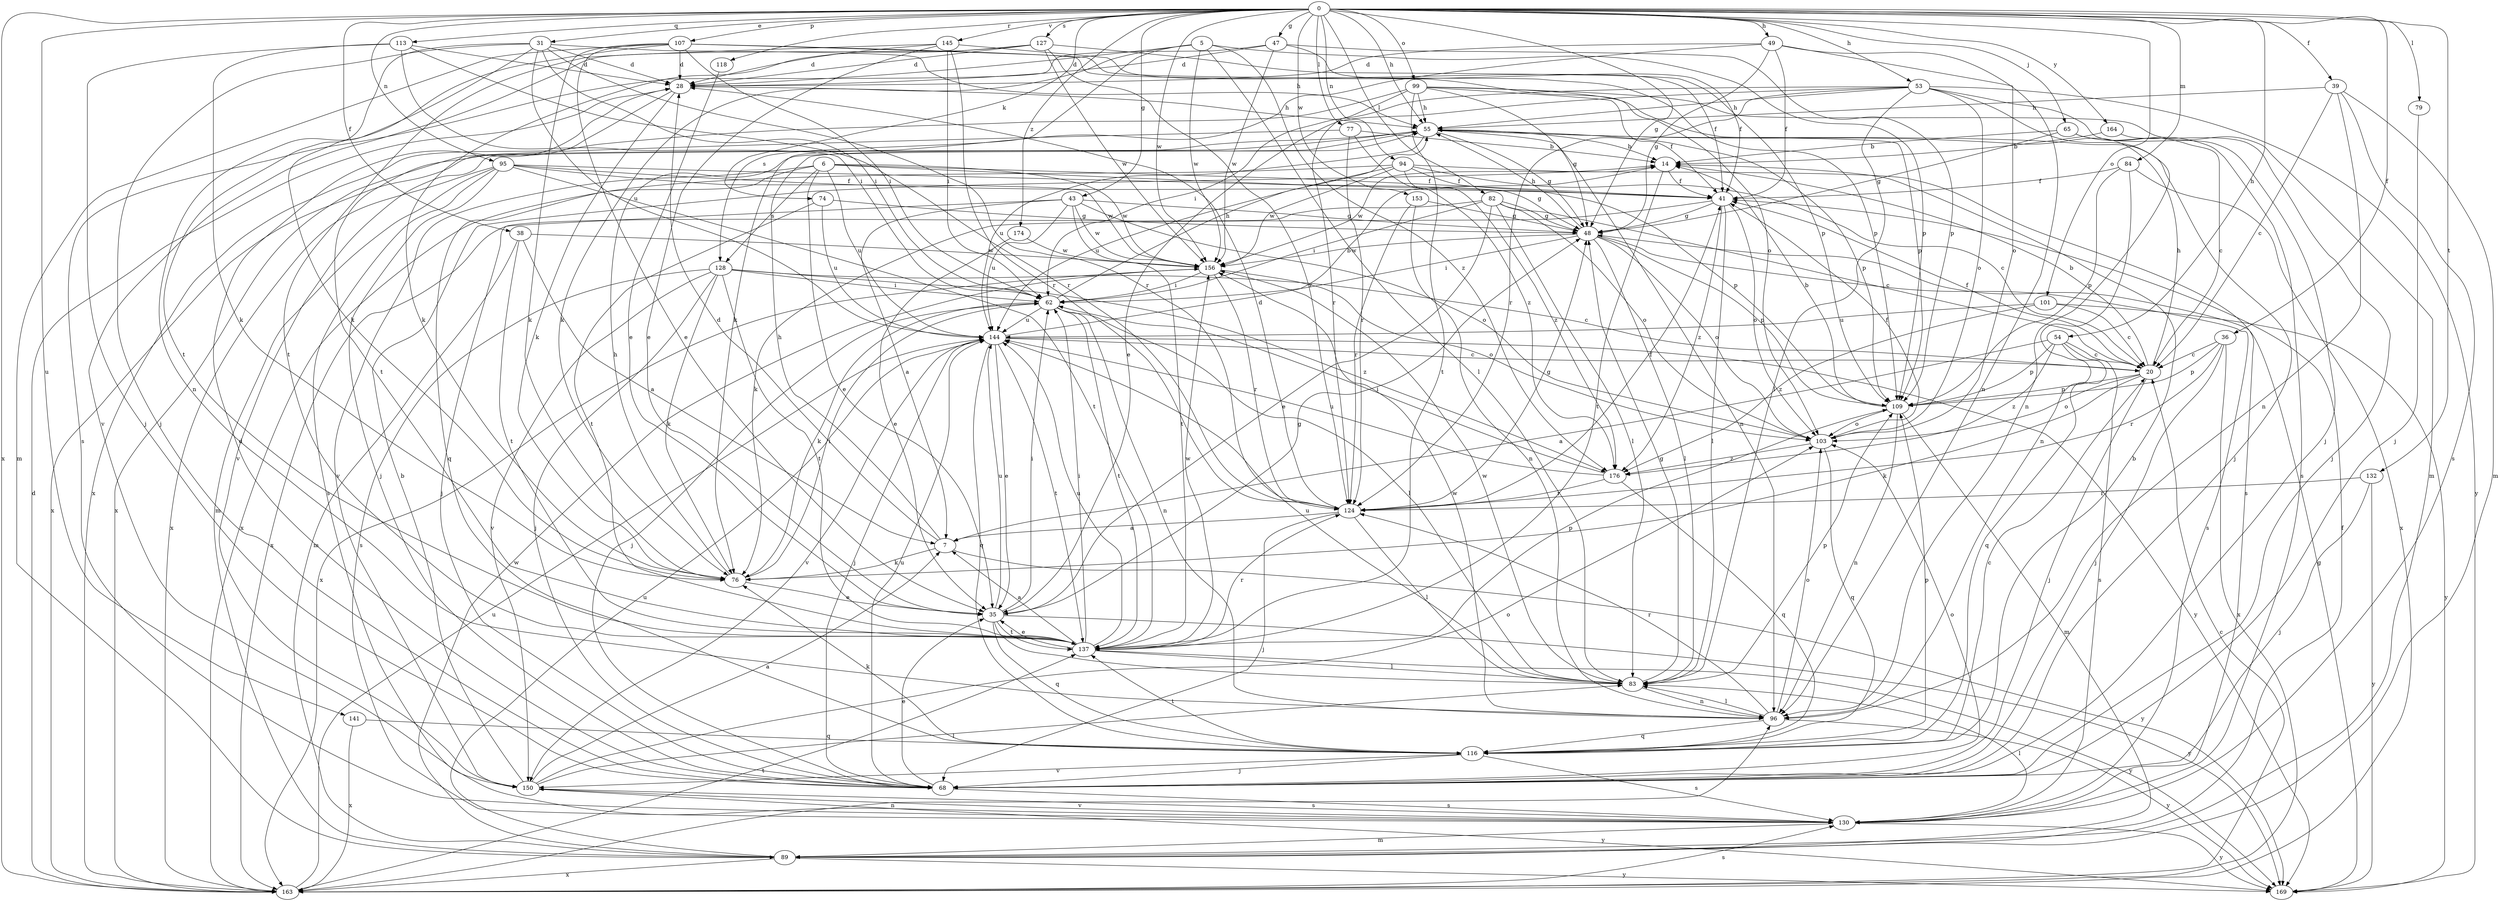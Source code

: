 strict digraph  {
0;
5;
6;
7;
14;
20;
28;
31;
35;
36;
38;
39;
41;
43;
47;
48;
49;
53;
54;
55;
62;
65;
68;
74;
76;
77;
79;
82;
83;
84;
89;
94;
95;
96;
99;
101;
103;
107;
109;
113;
116;
118;
124;
127;
128;
130;
132;
137;
141;
144;
145;
150;
153;
156;
163;
164;
169;
174;
176;
0 -> 31  [label=e];
0 -> 36  [label=f];
0 -> 38  [label=f];
0 -> 39  [label=f];
0 -> 43  [label=g];
0 -> 47  [label=g];
0 -> 48  [label=g];
0 -> 49  [label=h];
0 -> 53  [label=h];
0 -> 54  [label=h];
0 -> 55  [label=h];
0 -> 65  [label=j];
0 -> 74  [label=k];
0 -> 77  [label=l];
0 -> 79  [label=l];
0 -> 82  [label=l];
0 -> 84  [label=m];
0 -> 94  [label=n];
0 -> 95  [label=n];
0 -> 99  [label=o];
0 -> 101  [label=o];
0 -> 107  [label=p];
0 -> 113  [label=q];
0 -> 118  [label=r];
0 -> 127  [label=s];
0 -> 132  [label=t];
0 -> 141  [label=u];
0 -> 145  [label=v];
0 -> 153  [label=w];
0 -> 156  [label=w];
0 -> 163  [label=x];
0 -> 164  [label=y];
0 -> 174  [label=z];
5 -> 28  [label=d];
5 -> 76  [label=k];
5 -> 83  [label=l];
5 -> 109  [label=p];
5 -> 128  [label=s];
5 -> 156  [label=w];
5 -> 176  [label=z];
6 -> 35  [label=e];
6 -> 41  [label=f];
6 -> 48  [label=g];
6 -> 116  [label=q];
6 -> 128  [label=s];
6 -> 144  [label=u];
6 -> 150  [label=v];
6 -> 156  [label=w];
7 -> 28  [label=d];
7 -> 55  [label=h];
7 -> 76  [label=k];
7 -> 169  [label=y];
14 -> 41  [label=f];
14 -> 137  [label=t];
14 -> 156  [label=w];
20 -> 14  [label=b];
20 -> 41  [label=f];
20 -> 55  [label=h];
20 -> 68  [label=j];
20 -> 76  [label=k];
20 -> 103  [label=o];
20 -> 109  [label=p];
28 -> 55  [label=h];
28 -> 76  [label=k];
28 -> 137  [label=t];
31 -> 28  [label=d];
31 -> 55  [label=h];
31 -> 62  [label=i];
31 -> 68  [label=j];
31 -> 76  [label=k];
31 -> 124  [label=r];
31 -> 137  [label=t];
31 -> 144  [label=u];
35 -> 48  [label=g];
35 -> 62  [label=i];
35 -> 83  [label=l];
35 -> 116  [label=q];
35 -> 137  [label=t];
35 -> 144  [label=u];
35 -> 169  [label=y];
36 -> 20  [label=c];
36 -> 68  [label=j];
36 -> 109  [label=p];
36 -> 124  [label=r];
36 -> 163  [label=x];
38 -> 7  [label=a];
38 -> 89  [label=m];
38 -> 137  [label=t];
38 -> 156  [label=w];
39 -> 20  [label=c];
39 -> 55  [label=h];
39 -> 89  [label=m];
39 -> 96  [label=n];
39 -> 130  [label=s];
41 -> 48  [label=g];
41 -> 76  [label=k];
41 -> 83  [label=l];
41 -> 103  [label=o];
41 -> 176  [label=z];
43 -> 7  [label=a];
43 -> 48  [label=g];
43 -> 68  [label=j];
43 -> 103  [label=o];
43 -> 137  [label=t];
43 -> 144  [label=u];
43 -> 156  [label=w];
47 -> 28  [label=d];
47 -> 41  [label=f];
47 -> 109  [label=p];
47 -> 130  [label=s];
47 -> 156  [label=w];
48 -> 55  [label=h];
48 -> 62  [label=i];
48 -> 83  [label=l];
48 -> 103  [label=o];
48 -> 109  [label=p];
48 -> 130  [label=s];
48 -> 156  [label=w];
49 -> 28  [label=d];
49 -> 41  [label=f];
49 -> 48  [label=g];
49 -> 76  [label=k];
49 -> 96  [label=n];
49 -> 103  [label=o];
53 -> 35  [label=e];
53 -> 55  [label=h];
53 -> 62  [label=i];
53 -> 68  [label=j];
53 -> 83  [label=l];
53 -> 96  [label=n];
53 -> 103  [label=o];
53 -> 124  [label=r];
53 -> 169  [label=y];
54 -> 7  [label=a];
54 -> 20  [label=c];
54 -> 109  [label=p];
54 -> 116  [label=q];
54 -> 130  [label=s];
54 -> 176  [label=z];
55 -> 14  [label=b];
55 -> 48  [label=g];
55 -> 68  [label=j];
55 -> 96  [label=n];
55 -> 109  [label=p];
55 -> 144  [label=u];
55 -> 150  [label=v];
55 -> 163  [label=x];
62 -> 55  [label=h];
62 -> 68  [label=j];
62 -> 76  [label=k];
62 -> 83  [label=l];
62 -> 96  [label=n];
62 -> 137  [label=t];
62 -> 144  [label=u];
65 -> 14  [label=b];
65 -> 20  [label=c];
65 -> 48  [label=g];
65 -> 130  [label=s];
68 -> 28  [label=d];
68 -> 35  [label=e];
68 -> 103  [label=o];
68 -> 130  [label=s];
68 -> 144  [label=u];
74 -> 48  [label=g];
74 -> 137  [label=t];
74 -> 144  [label=u];
76 -> 35  [label=e];
76 -> 55  [label=h];
76 -> 62  [label=i];
77 -> 14  [label=b];
77 -> 124  [label=r];
77 -> 163  [label=x];
77 -> 176  [label=z];
79 -> 68  [label=j];
82 -> 20  [label=c];
82 -> 35  [label=e];
82 -> 48  [label=g];
82 -> 62  [label=i];
82 -> 83  [label=l];
82 -> 103  [label=o];
82 -> 163  [label=x];
83 -> 48  [label=g];
83 -> 96  [label=n];
83 -> 109  [label=p];
83 -> 144  [label=u];
83 -> 156  [label=w];
84 -> 41  [label=f];
84 -> 96  [label=n];
84 -> 109  [label=p];
84 -> 163  [label=x];
89 -> 41  [label=f];
89 -> 144  [label=u];
89 -> 156  [label=w];
89 -> 163  [label=x];
89 -> 169  [label=y];
94 -> 20  [label=c];
94 -> 41  [label=f];
94 -> 130  [label=s];
94 -> 144  [label=u];
94 -> 156  [label=w];
94 -> 163  [label=x];
94 -> 176  [label=z];
95 -> 41  [label=f];
95 -> 68  [label=j];
95 -> 89  [label=m];
95 -> 109  [label=p];
95 -> 130  [label=s];
95 -> 137  [label=t];
95 -> 156  [label=w];
95 -> 163  [label=x];
96 -> 83  [label=l];
96 -> 103  [label=o];
96 -> 116  [label=q];
96 -> 124  [label=r];
96 -> 156  [label=w];
96 -> 169  [label=y];
99 -> 41  [label=f];
99 -> 48  [label=g];
99 -> 55  [label=h];
99 -> 89  [label=m];
99 -> 109  [label=p];
99 -> 124  [label=r];
99 -> 137  [label=t];
99 -> 163  [label=x];
101 -> 20  [label=c];
101 -> 144  [label=u];
101 -> 169  [label=y];
101 -> 176  [label=z];
103 -> 41  [label=f];
103 -> 116  [label=q];
103 -> 176  [label=z];
107 -> 28  [label=d];
107 -> 35  [label=e];
107 -> 62  [label=i];
107 -> 76  [label=k];
107 -> 89  [label=m];
107 -> 96  [label=n];
107 -> 103  [label=o];
107 -> 109  [label=p];
109 -> 14  [label=b];
109 -> 89  [label=m];
109 -> 96  [label=n];
109 -> 103  [label=o];
113 -> 28  [label=d];
113 -> 62  [label=i];
113 -> 68  [label=j];
113 -> 76  [label=k];
113 -> 124  [label=r];
116 -> 14  [label=b];
116 -> 20  [label=c];
116 -> 68  [label=j];
116 -> 76  [label=k];
116 -> 109  [label=p];
116 -> 130  [label=s];
116 -> 137  [label=t];
116 -> 150  [label=v];
118 -> 35  [label=e];
124 -> 7  [label=a];
124 -> 28  [label=d];
124 -> 41  [label=f];
124 -> 48  [label=g];
124 -> 68  [label=j];
124 -> 83  [label=l];
127 -> 28  [label=d];
127 -> 76  [label=k];
127 -> 109  [label=p];
127 -> 124  [label=r];
127 -> 150  [label=v];
127 -> 156  [label=w];
128 -> 20  [label=c];
128 -> 62  [label=i];
128 -> 68  [label=j];
128 -> 76  [label=k];
128 -> 130  [label=s];
128 -> 137  [label=t];
128 -> 150  [label=v];
128 -> 176  [label=z];
130 -> 83  [label=l];
130 -> 89  [label=m];
130 -> 150  [label=v];
130 -> 169  [label=y];
132 -> 68  [label=j];
132 -> 124  [label=r];
132 -> 169  [label=y];
137 -> 7  [label=a];
137 -> 35  [label=e];
137 -> 62  [label=i];
137 -> 83  [label=l];
137 -> 109  [label=p];
137 -> 124  [label=r];
137 -> 144  [label=u];
137 -> 156  [label=w];
137 -> 169  [label=y];
141 -> 116  [label=q];
141 -> 163  [label=x];
144 -> 14  [label=b];
144 -> 20  [label=c];
144 -> 35  [label=e];
144 -> 68  [label=j];
144 -> 116  [label=q];
144 -> 137  [label=t];
144 -> 150  [label=v];
144 -> 169  [label=y];
145 -> 28  [label=d];
145 -> 35  [label=e];
145 -> 41  [label=f];
145 -> 62  [label=i];
145 -> 124  [label=r];
145 -> 137  [label=t];
150 -> 7  [label=a];
150 -> 14  [label=b];
150 -> 83  [label=l];
150 -> 103  [label=o];
150 -> 130  [label=s];
150 -> 169  [label=y];
153 -> 48  [label=g];
153 -> 96  [label=n];
153 -> 124  [label=r];
156 -> 62  [label=i];
156 -> 103  [label=o];
156 -> 124  [label=r];
156 -> 163  [label=x];
163 -> 20  [label=c];
163 -> 28  [label=d];
163 -> 96  [label=n];
163 -> 130  [label=s];
163 -> 137  [label=t];
163 -> 144  [label=u];
164 -> 14  [label=b];
164 -> 68  [label=j];
169 -> 48  [label=g];
174 -> 35  [label=e];
174 -> 156  [label=w];
176 -> 62  [label=i];
176 -> 116  [label=q];
176 -> 124  [label=r];
176 -> 144  [label=u];
}
